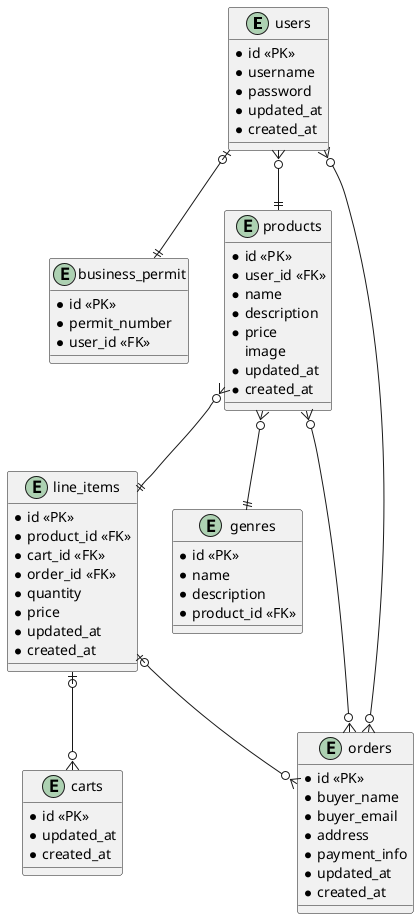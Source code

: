 @startuml
'https://plantuml.com/class-diagram

entity users {
    * id <<PK>>
    * username
    * password
    * updated_at
    * created_at
}

entity business_permit {
    * id <<PK>>
    * permit_number
    * user_id <<FK>>
}

entity products {
    * id <<PK>>
    * user_id <<FK>>
    * name
    * description
    * price
    image
    * updated_at
    * created_at
}

entity line_items {
    * id <<PK>>
    * product_id <<FK>>
    * cart_id <<FK>>
    * order_id <<FK>>
    * quantity
    * price
    * updated_at
    * created_at
}

entity carts {
    * id <<PK>>
    * updated_at
    * created_at
}

entity orders {
    * id <<PK>>
    * buyer_name
    * buyer_email
    * address
    * payment_info
    * updated_at
    * created_at
}

entity genres {
    * id <<PK>>
    * name
    * description
    * product_id <<FK>>
}

users }o--|| products
users |o--|| business_permit
products }o--|| line_items
line_items |o--o{ carts
line_items |o--o{ orders
orders }o--o{ users
orders }o--o{ products
products }o--|| genres




@enduml